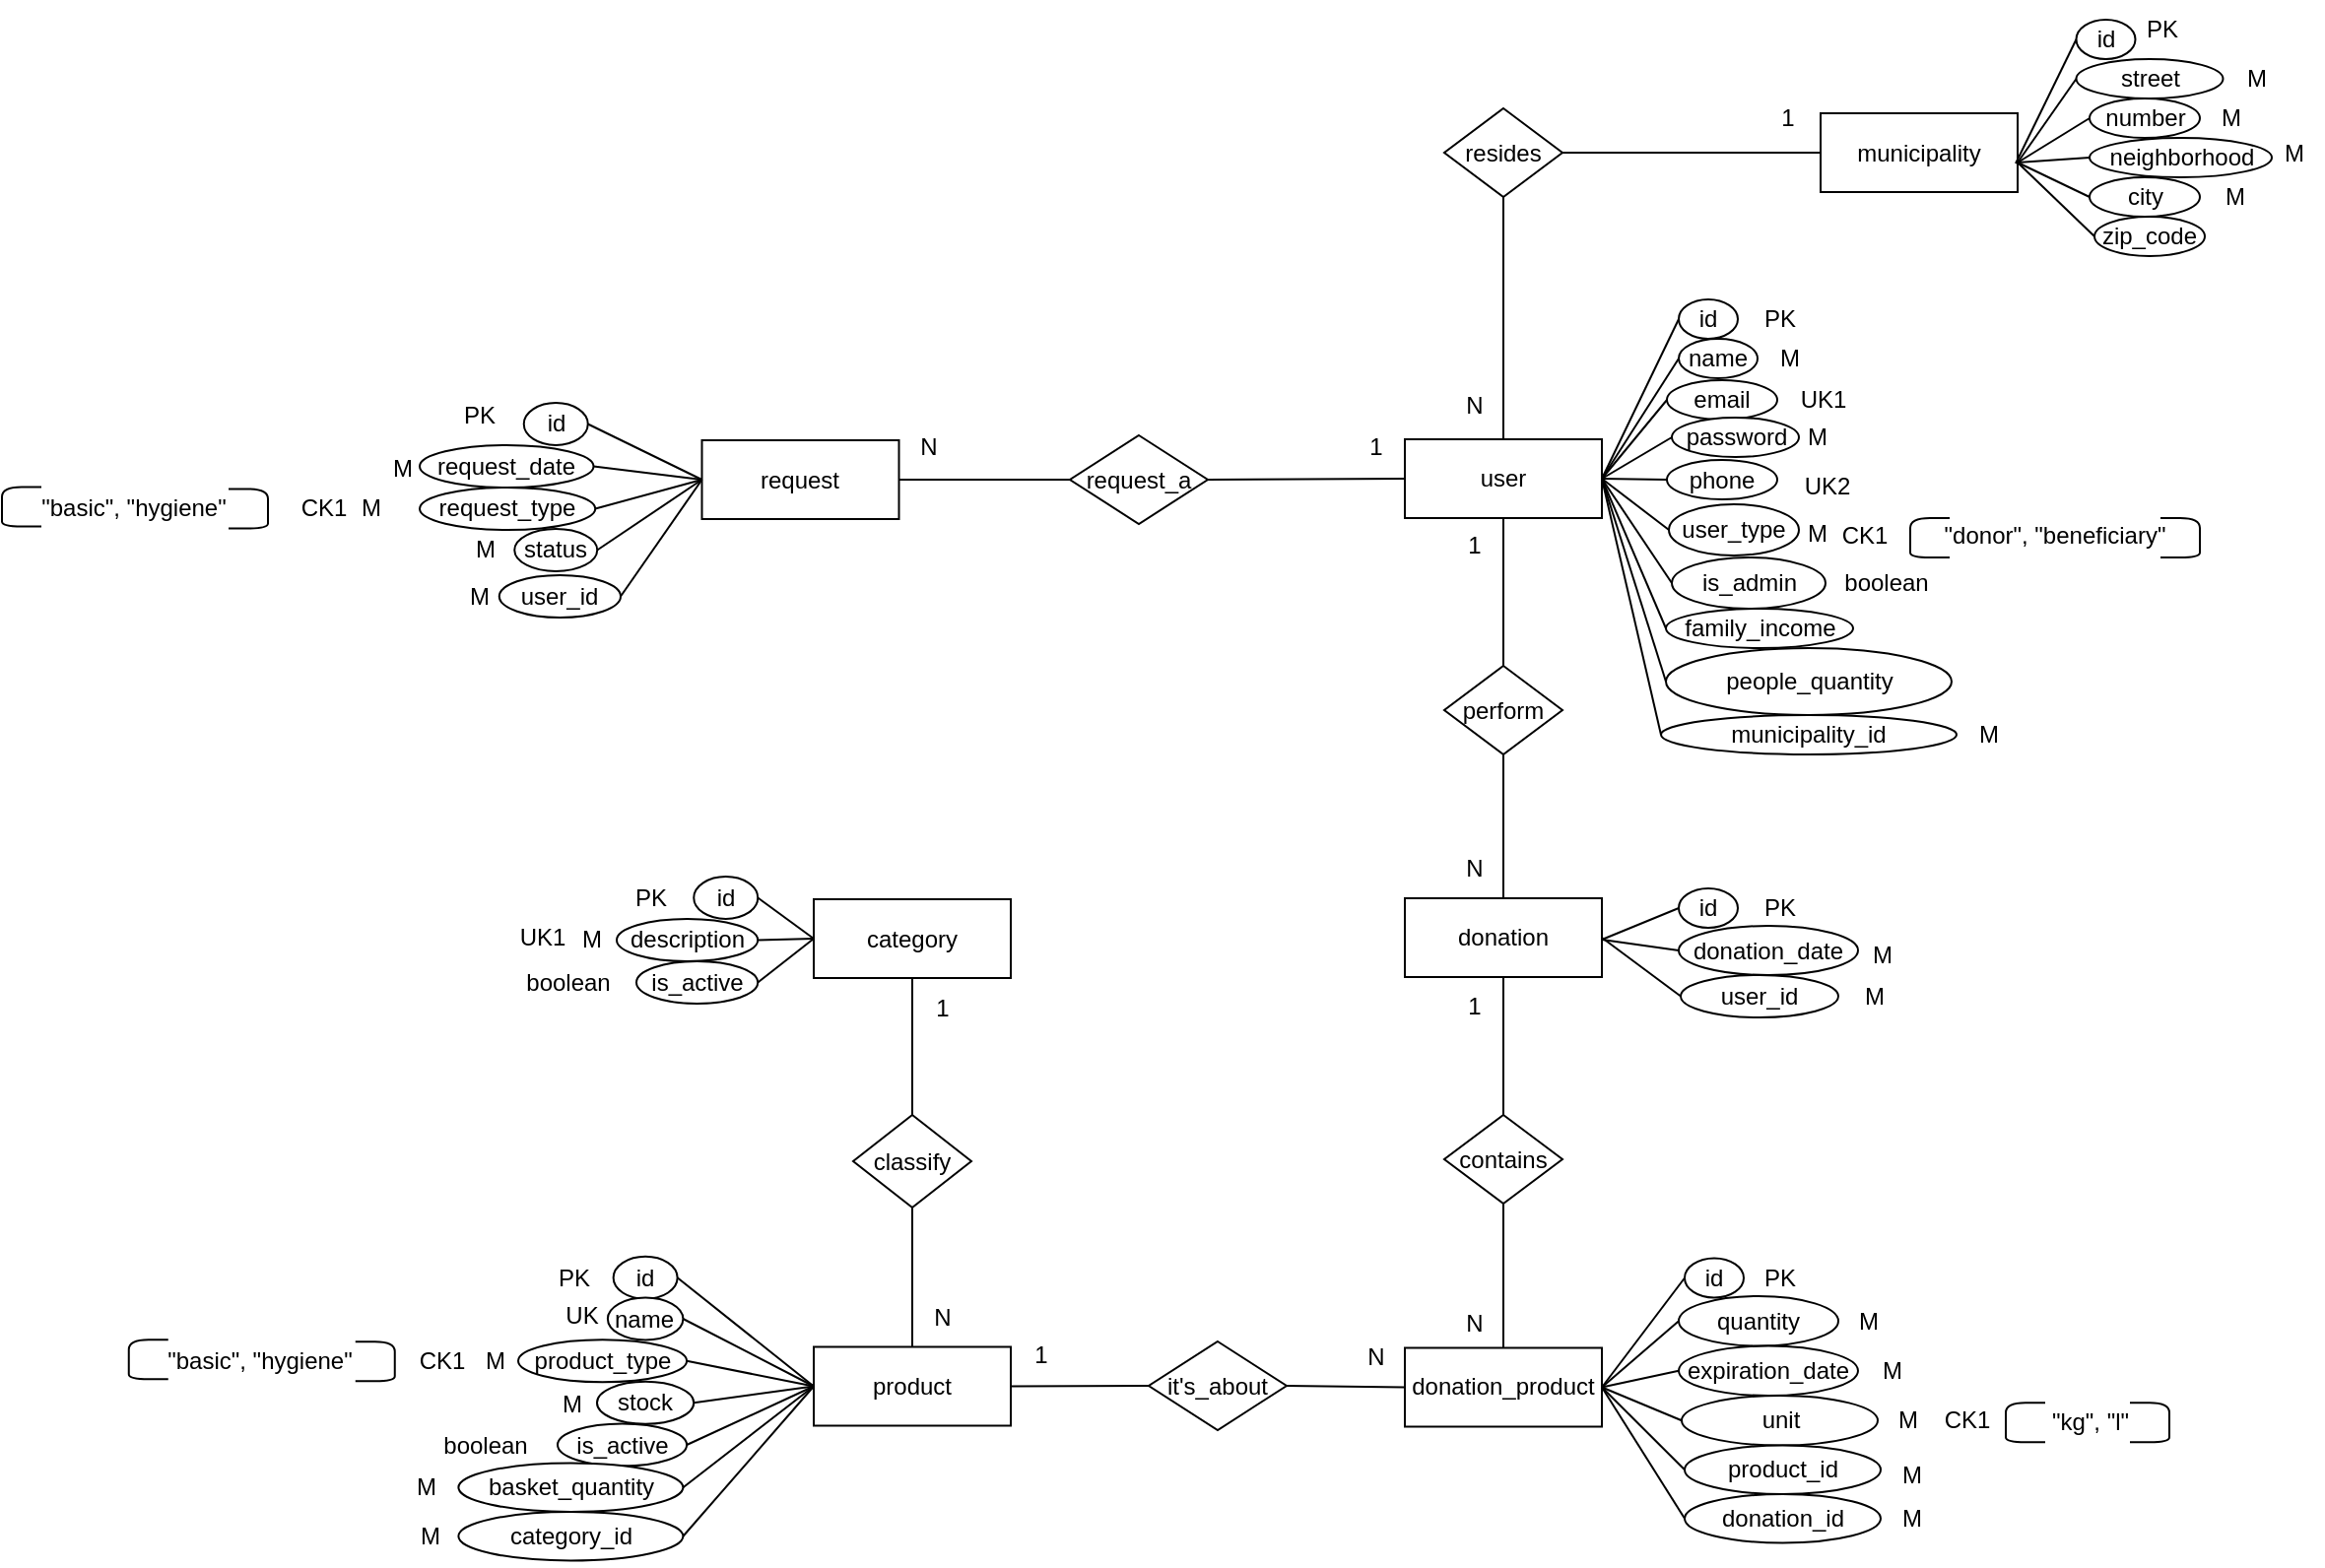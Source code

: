 <mxfile version="27.1.4">
  <diagram name="Página-1" id="-TL1NMIZaSytojk9BVu7">
    <mxGraphModel dx="1370" dy="586" grid="1" gridSize="10" guides="1" tooltips="1" connect="1" arrows="1" fold="1" page="1" pageScale="1" pageWidth="827" pageHeight="1169" math="0" shadow="0">
      <root>
        <mxCell id="0" />
        <mxCell id="1" parent="0" />
        <mxCell id="5oVBf1cUAItIXKi23fXI-2" value="user" style="whiteSpace=wrap;html=1;align=center;" parent="1" vertex="1">
          <mxGeometry x="520" y="410" width="100" height="40" as="geometry" />
        </mxCell>
        <mxCell id="5oVBf1cUAItIXKi23fXI-8" value="id" style="ellipse;whiteSpace=wrap;html=1;" parent="1" vertex="1">
          <mxGeometry x="659" y="339" width="30" height="20" as="geometry" />
        </mxCell>
        <mxCell id="5oVBf1cUAItIXKi23fXI-9" value="name" style="ellipse;whiteSpace=wrap;html=1;" parent="1" vertex="1">
          <mxGeometry x="659" y="359" width="40" height="20" as="geometry" />
        </mxCell>
        <mxCell id="5oVBf1cUAItIXKi23fXI-10" value="" style="endArrow=none;html=1;rounded=0;entryX=0;entryY=0.5;entryDx=0;entryDy=0;exitX=1;exitY=0.5;exitDx=0;exitDy=0;" parent="1" source="5oVBf1cUAItIXKi23fXI-2" target="5oVBf1cUAItIXKi23fXI-8" edge="1">
          <mxGeometry relative="1" as="geometry">
            <mxPoint x="511.5" y="380" as="sourcePoint" />
            <mxPoint x="671.5" y="380" as="targetPoint" />
          </mxGeometry>
        </mxCell>
        <mxCell id="5oVBf1cUAItIXKi23fXI-11" value="" style="endArrow=none;html=1;rounded=0;entryX=0;entryY=0.5;entryDx=0;entryDy=0;exitX=1;exitY=0.5;exitDx=0;exitDy=0;" parent="1" source="5oVBf1cUAItIXKi23fXI-2" target="5oVBf1cUAItIXKi23fXI-9" edge="1">
          <mxGeometry relative="1" as="geometry">
            <mxPoint x="631.5" y="450" as="sourcePoint" />
            <mxPoint x="665.5" y="380" as="targetPoint" />
          </mxGeometry>
        </mxCell>
        <mxCell id="5oVBf1cUAItIXKi23fXI-13" value="" style="endArrow=none;html=1;rounded=0;exitX=1;exitY=0.5;exitDx=0;exitDy=0;entryX=0;entryY=0.5;entryDx=0;entryDy=0;" parent="1" source="5oVBf1cUAItIXKi23fXI-2" target="5oVBf1cUAItIXKi23fXI-23" edge="1">
          <mxGeometry relative="1" as="geometry">
            <mxPoint x="631.5" y="450" as="sourcePoint" />
            <mxPoint x="655" y="430" as="targetPoint" />
          </mxGeometry>
        </mxCell>
        <mxCell id="5oVBf1cUAItIXKi23fXI-14" value="family_income" style="ellipse;whiteSpace=wrap;html=1;" parent="1" vertex="1">
          <mxGeometry x="652.5" y="496" width="95" height="20" as="geometry" />
        </mxCell>
        <mxCell id="5oVBf1cUAItIXKi23fXI-16" value="people_quantity" style="ellipse;whiteSpace=wrap;html=1;" parent="1" vertex="1">
          <mxGeometry x="652.5" y="516" width="145" height="34" as="geometry" />
        </mxCell>
        <mxCell id="5oVBf1cUAItIXKi23fXI-18" value="PK" style="text;html=1;align=center;verticalAlign=middle;resizable=0;points=[];autosize=1;strokeColor=none;fillColor=none;" parent="1" vertex="1">
          <mxGeometry x="690" y="334" width="40" height="30" as="geometry" />
        </mxCell>
        <mxCell id="5oVBf1cUAItIXKi23fXI-19" value="M" style="text;html=1;align=center;verticalAlign=middle;resizable=0;points=[];autosize=1;strokeColor=none;fillColor=none;" parent="1" vertex="1">
          <mxGeometry x="700" y="354" width="30" height="30" as="geometry" />
        </mxCell>
        <mxCell id="5oVBf1cUAItIXKi23fXI-22" value="street" style="ellipse;whiteSpace=wrap;html=1;" parent="1" vertex="1">
          <mxGeometry x="860.75" y="217" width="74.5" height="20" as="geometry" />
        </mxCell>
        <mxCell id="5oVBf1cUAItIXKi23fXI-23" value="phone" style="ellipse;whiteSpace=wrap;html=1;" parent="1" vertex="1">
          <mxGeometry x="653" y="420.5" width="56" height="20" as="geometry" />
        </mxCell>
        <mxCell id="5oVBf1cUAItIXKi23fXI-24" value="email" style="ellipse;whiteSpace=wrap;html=1;" parent="1" vertex="1">
          <mxGeometry x="653" y="380" width="56" height="20" as="geometry" />
        </mxCell>
        <mxCell id="5oVBf1cUAItIXKi23fXI-25" value="" style="endArrow=none;html=1;rounded=0;entryX=0;entryY=0.5;entryDx=0;entryDy=0;exitX=1;exitY=0.5;exitDx=0;exitDy=0;" parent="1" source="5oVBf1cUAItIXKi23fXI-2" target="5oVBf1cUAItIXKi23fXI-24" edge="1">
          <mxGeometry relative="1" as="geometry">
            <mxPoint x="631.5" y="450" as="sourcePoint" />
            <mxPoint x="665.5" y="440" as="targetPoint" />
          </mxGeometry>
        </mxCell>
        <mxCell id="5oVBf1cUAItIXKi23fXI-26" value="M" style="text;html=1;align=center;verticalAlign=middle;resizable=0;points=[];autosize=1;strokeColor=none;fillColor=none;" parent="1" vertex="1">
          <mxGeometry x="937" y="212" width="30" height="30" as="geometry" />
        </mxCell>
        <mxCell id="5oVBf1cUAItIXKi23fXI-27" value="UK1" style="text;html=1;align=center;verticalAlign=middle;resizable=0;points=[];autosize=1;strokeColor=none;fillColor=none;" parent="1" vertex="1">
          <mxGeometry x="707" y="375" width="50" height="30" as="geometry" />
        </mxCell>
        <mxCell id="5oVBf1cUAItIXKi23fXI-28" value="UK2" style="text;html=1;align=center;verticalAlign=middle;resizable=0;points=[];autosize=1;strokeColor=none;fillColor=none;" parent="1" vertex="1">
          <mxGeometry x="708.5" y="419" width="50" height="30" as="geometry" />
        </mxCell>
        <mxCell id="sqWs2d-jU_t0MOG28o7J-1" value="number" style="ellipse;whiteSpace=wrap;html=1;" parent="1" vertex="1">
          <mxGeometry x="867.5" y="237" width="56" height="20" as="geometry" />
        </mxCell>
        <mxCell id="sqWs2d-jU_t0MOG28o7J-2" value="ne&lt;span style=&quot;background-color: transparent; color: light-dark(rgb(0, 0, 0), rgb(255, 255, 255));&quot;&gt;ighborhood&lt;/span&gt;" style="ellipse;whiteSpace=wrap;html=1;" parent="1" vertex="1">
          <mxGeometry x="867.5" y="257" width="92.5" height="20" as="geometry" />
        </mxCell>
        <mxCell id="sqWs2d-jU_t0MOG28o7J-3" value="city" style="ellipse;whiteSpace=wrap;html=1;" parent="1" vertex="1">
          <mxGeometry x="867.5" y="277" width="56" height="20" as="geometry" />
        </mxCell>
        <mxCell id="sqWs2d-jU_t0MOG28o7J-4" value="M" style="text;html=1;align=center;verticalAlign=middle;resizable=0;points=[];autosize=1;strokeColor=none;fillColor=none;" parent="1" vertex="1">
          <mxGeometry x="923.5" y="232" width="30" height="30" as="geometry" />
        </mxCell>
        <mxCell id="sqWs2d-jU_t0MOG28o7J-5" value="M" style="text;html=1;align=center;verticalAlign=middle;resizable=0;points=[];autosize=1;strokeColor=none;fillColor=none;" parent="1" vertex="1">
          <mxGeometry x="956" y="249.5" width="30" height="30" as="geometry" />
        </mxCell>
        <mxCell id="sqWs2d-jU_t0MOG28o7J-7" value="resides" style="shape=rhombus;perimeter=rhombusPerimeter;whiteSpace=wrap;html=1;align=center;" parent="1" vertex="1">
          <mxGeometry x="540" y="242" width="60" height="45" as="geometry" />
        </mxCell>
        <mxCell id="sqWs2d-jU_t0MOG28o7J-8" value="" style="endArrow=none;html=1;rounded=0;exitX=0.5;exitY=0;exitDx=0;exitDy=0;entryX=0.5;entryY=1;entryDx=0;entryDy=0;" parent="1" source="5oVBf1cUAItIXKi23fXI-2" target="sqWs2d-jU_t0MOG28o7J-7" edge="1">
          <mxGeometry relative="1" as="geometry">
            <mxPoint x="565" y="369.75" as="sourcePoint" />
            <mxPoint x="565" y="331.75" as="targetPoint" />
          </mxGeometry>
        </mxCell>
        <mxCell id="sqWs2d-jU_t0MOG28o7J-9" value="N" style="text;html=1;align=center;verticalAlign=middle;resizable=0;points=[];autosize=1;strokeColor=none;fillColor=none;" parent="1" vertex="1">
          <mxGeometry x="540" y="378" width="30" height="30" as="geometry" />
        </mxCell>
        <mxCell id="sqWs2d-jU_t0MOG28o7J-10" value="" style="endArrow=none;html=1;rounded=0;exitX=0;exitY=0.5;exitDx=0;exitDy=0;entryX=1;entryY=0.5;entryDx=0;entryDy=0;" parent="1" source="sqWs2d-jU_t0MOG28o7J-11" target="sqWs2d-jU_t0MOG28o7J-7" edge="1">
          <mxGeometry relative="1" as="geometry">
            <mxPoint x="580" y="382" as="sourcePoint" />
            <mxPoint x="580" y="302" as="targetPoint" />
          </mxGeometry>
        </mxCell>
        <mxCell id="sqWs2d-jU_t0MOG28o7J-11" value="municipality" style="whiteSpace=wrap;html=1;align=center;" parent="1" vertex="1">
          <mxGeometry x="731" y="244.5" width="100" height="40" as="geometry" />
        </mxCell>
        <mxCell id="sqWs2d-jU_t0MOG28o7J-12" value="zip_code" style="ellipse;whiteSpace=wrap;html=1;" parent="1" vertex="1">
          <mxGeometry x="870" y="297" width="56" height="20" as="geometry" />
        </mxCell>
        <mxCell id="sqWs2d-jU_t0MOG28o7J-13" value="" style="endArrow=none;html=1;rounded=0;entryX=1;entryY=0.5;entryDx=0;entryDy=0;exitX=0;exitY=0.5;exitDx=0;exitDy=0;" parent="1" source="sqWs2d-jU_t0MOG28o7J-12" edge="1">
          <mxGeometry relative="1" as="geometry">
            <mxPoint x="800.5" y="397" as="sourcePoint" />
            <mxPoint x="831" y="269.5" as="targetPoint" />
          </mxGeometry>
        </mxCell>
        <mxCell id="sqWs2d-jU_t0MOG28o7J-14" value="" style="endArrow=none;html=1;rounded=0;entryX=0;entryY=0.5;entryDx=0;entryDy=0;exitX=1;exitY=0.5;exitDx=0;exitDy=0;" parent="1" target="sqWs2d-jU_t0MOG28o7J-3" edge="1">
          <mxGeometry relative="1" as="geometry">
            <mxPoint x="831" y="269.5" as="sourcePoint" />
            <mxPoint x="706" y="402" as="targetPoint" />
          </mxGeometry>
        </mxCell>
        <mxCell id="sqWs2d-jU_t0MOG28o7J-15" value="" style="endArrow=none;html=1;rounded=0;entryX=1;entryY=0.5;entryDx=0;entryDy=0;exitX=0;exitY=0.5;exitDx=0;exitDy=0;" parent="1" source="sqWs2d-jU_t0MOG28o7J-2" edge="1">
          <mxGeometry relative="1" as="geometry">
            <mxPoint x="830.5" y="397" as="sourcePoint" />
            <mxPoint x="831" y="269.5" as="targetPoint" />
          </mxGeometry>
        </mxCell>
        <mxCell id="sqWs2d-jU_t0MOG28o7J-16" value="" style="endArrow=none;html=1;rounded=0;entryX=0;entryY=0.5;entryDx=0;entryDy=0;exitX=1;exitY=0.5;exitDx=0;exitDy=0;" parent="1" target="sqWs2d-jU_t0MOG28o7J-1" edge="1">
          <mxGeometry relative="1" as="geometry">
            <mxPoint x="831" y="269.5" as="sourcePoint" />
            <mxPoint x="756" y="402" as="targetPoint" />
          </mxGeometry>
        </mxCell>
        <mxCell id="sqWs2d-jU_t0MOG28o7J-17" value="" style="endArrow=none;html=1;rounded=0;entryX=1;entryY=0.5;entryDx=0;entryDy=0;exitX=0;exitY=0.5;exitDx=0;exitDy=0;" parent="1" source="5oVBf1cUAItIXKi23fXI-22" edge="1">
          <mxGeometry relative="1" as="geometry">
            <mxPoint x="850.5" y="397" as="sourcePoint" />
            <mxPoint x="831" y="269.5" as="targetPoint" />
          </mxGeometry>
        </mxCell>
        <mxCell id="sqWs2d-jU_t0MOG28o7J-18" value="M" style="text;html=1;align=center;verticalAlign=middle;resizable=0;points=[];autosize=1;strokeColor=none;fillColor=none;" parent="1" vertex="1">
          <mxGeometry x="926" y="272" width="30" height="30" as="geometry" />
        </mxCell>
        <mxCell id="sqWs2d-jU_t0MOG28o7J-20" value="" style="endArrow=none;html=1;rounded=0;entryX=1;entryY=0.5;entryDx=0;entryDy=0;exitX=0;exitY=0.5;exitDx=0;exitDy=0;" parent="1" source="5oVBf1cUAItIXKi23fXI-14" target="5oVBf1cUAItIXKi23fXI-2" edge="1">
          <mxGeometry relative="1" as="geometry">
            <mxPoint x="690" y="485" as="sourcePoint" />
            <mxPoint x="729" y="425" as="targetPoint" />
          </mxGeometry>
        </mxCell>
        <mxCell id="sqWs2d-jU_t0MOG28o7J-21" value="" style="endArrow=none;html=1;rounded=0;entryX=1;entryY=0.5;entryDx=0;entryDy=0;exitX=0;exitY=0.5;exitDx=0;exitDy=0;" parent="1" source="5oVBf1cUAItIXKi23fXI-16" target="5oVBf1cUAItIXKi23fXI-2" edge="1">
          <mxGeometry relative="1" as="geometry">
            <mxPoint x="674" y="485" as="sourcePoint" />
            <mxPoint x="640" y="465" as="targetPoint" />
          </mxGeometry>
        </mxCell>
        <mxCell id="sqWs2d-jU_t0MOG28o7J-22" value="1" style="text;html=1;align=center;verticalAlign=middle;resizable=0;points=[];autosize=1;strokeColor=none;fillColor=none;" parent="1" vertex="1">
          <mxGeometry x="699" y="232" width="30" height="30" as="geometry" />
        </mxCell>
        <mxCell id="sqWs2d-jU_t0MOG28o7J-23" value="user_type" style="ellipse;whiteSpace=wrap;html=1;" parent="1" vertex="1">
          <mxGeometry x="654" y="443" width="66" height="26" as="geometry" />
        </mxCell>
        <mxCell id="sqWs2d-jU_t0MOG28o7J-25" value="M" style="text;html=1;align=center;verticalAlign=middle;resizable=0;points=[];autosize=1;strokeColor=none;fillColor=none;" parent="1" vertex="1">
          <mxGeometry x="714" y="443" width="30" height="30" as="geometry" />
        </mxCell>
        <mxCell id="sqWs2d-jU_t0MOG28o7J-26" value="CK1" style="text;html=1;align=center;verticalAlign=middle;resizable=0;points=[];autosize=1;strokeColor=none;fillColor=none;" parent="1" vertex="1">
          <mxGeometry x="727.5" y="444" width="50" height="30" as="geometry" />
        </mxCell>
        <mxCell id="sqWs2d-jU_t0MOG28o7J-27" value="&quot;donor&quot;, &quot;beneficiary&quot;" style="text;html=1;align=center;verticalAlign=middle;whiteSpace=wrap;rounded=0;" parent="1" vertex="1">
          <mxGeometry x="781.5" y="444" width="136" height="30" as="geometry" />
        </mxCell>
        <mxCell id="sqWs2d-jU_t0MOG28o7J-28" value="" style="shape=curlyBracket;whiteSpace=wrap;html=1;rounded=1;labelPosition=left;verticalLabelPosition=middle;align=right;verticalAlign=middle;size=0;" parent="1" vertex="1">
          <mxGeometry x="776.5" y="450" width="20" height="20" as="geometry" />
        </mxCell>
        <mxCell id="sqWs2d-jU_t0MOG28o7J-29" value="" style="shape=curlyBracket;whiteSpace=wrap;html=1;rounded=1;flipH=1;labelPosition=right;verticalLabelPosition=middle;align=left;verticalAlign=middle;size=0;" parent="1" vertex="1">
          <mxGeometry x="903.5" y="450" width="20" height="20" as="geometry" />
        </mxCell>
        <mxCell id="sqWs2d-jU_t0MOG28o7J-31" value="is_admin" style="ellipse;whiteSpace=wrap;html=1;" parent="1" vertex="1">
          <mxGeometry x="655.5" y="470" width="78" height="26" as="geometry" />
        </mxCell>
        <mxCell id="sqWs2d-jU_t0MOG28o7J-32" value="boolean" style="text;html=1;align=center;verticalAlign=middle;resizable=0;points=[];autosize=1;strokeColor=none;fillColor=none;" parent="1" vertex="1">
          <mxGeometry x="728.5" y="468" width="70" height="30" as="geometry" />
        </mxCell>
        <mxCell id="sqWs2d-jU_t0MOG28o7J-33" value="" style="endArrow=none;html=1;rounded=0;exitX=1;exitY=0.5;exitDx=0;exitDy=0;entryX=0;entryY=0.5;entryDx=0;entryDy=0;" parent="1" source="5oVBf1cUAItIXKi23fXI-2" target="sqWs2d-jU_t0MOG28o7J-23" edge="1">
          <mxGeometry relative="1" as="geometry">
            <mxPoint x="640" y="436" as="sourcePoint" />
            <mxPoint x="679" y="415" as="targetPoint" />
          </mxGeometry>
        </mxCell>
        <mxCell id="sqWs2d-jU_t0MOG28o7J-34" value="" style="endArrow=none;html=1;rounded=0;exitX=1;exitY=0.5;exitDx=0;exitDy=0;entryX=0;entryY=0.5;entryDx=0;entryDy=0;" parent="1" source="5oVBf1cUAItIXKi23fXI-2" target="sqWs2d-jU_t0MOG28o7J-31" edge="1">
          <mxGeometry relative="1" as="geometry">
            <mxPoint x="620" y="466" as="sourcePoint" />
            <mxPoint x="659" y="445" as="targetPoint" />
          </mxGeometry>
        </mxCell>
        <mxCell id="sqWs2d-jU_t0MOG28o7J-36" value="donation" style="whiteSpace=wrap;html=1;align=center;" parent="1" vertex="1">
          <mxGeometry x="520" y="643" width="100" height="40" as="geometry" />
        </mxCell>
        <mxCell id="sqWs2d-jU_t0MOG28o7J-37" value="PK" style="text;html=1;align=center;verticalAlign=middle;resizable=0;points=[];autosize=1;strokeColor=none;fillColor=none;" parent="1" vertex="1">
          <mxGeometry x="30" y="383" width="40" height="30" as="geometry" />
        </mxCell>
        <mxCell id="sqWs2d-jU_t0MOG28o7J-38" value="id" style="ellipse;whiteSpace=wrap;html=1;" parent="1" vertex="1">
          <mxGeometry x="72.87" y="391.5" width="32.5" height="21.5" as="geometry" />
        </mxCell>
        <mxCell id="sqWs2d-jU_t0MOG28o7J-39" value="" style="endArrow=none;html=1;rounded=0;exitX=0;exitY=0.5;exitDx=0;exitDy=0;entryX=1;entryY=0.5;entryDx=0;entryDy=0;" parent="1" source="sqWs2d-jU_t0MOG28o7J-41" target="sqWs2d-jU_t0MOG28o7J-40" edge="1">
          <mxGeometry relative="1" as="geometry">
            <mxPoint x="422" y="642" as="sourcePoint" />
            <mxPoint x="347" y="430" as="targetPoint" />
          </mxGeometry>
        </mxCell>
        <mxCell id="sqWs2d-jU_t0MOG28o7J-40" value="request" style="whiteSpace=wrap;html=1;align=center;" parent="1" vertex="1">
          <mxGeometry x="163.25" y="410.5" width="100" height="40" as="geometry" />
        </mxCell>
        <mxCell id="sqWs2d-jU_t0MOG28o7J-42" value="" style="endArrow=none;html=1;rounded=0;exitX=0;exitY=0.5;exitDx=0;exitDy=0;entryX=1;entryY=0.5;entryDx=0;entryDy=0;" parent="1" source="5oVBf1cUAItIXKi23fXI-2" target="sqWs2d-jU_t0MOG28o7J-41" edge="1">
          <mxGeometry relative="1" as="geometry">
            <mxPoint x="520" y="430" as="sourcePoint" />
            <mxPoint x="420" y="430" as="targetPoint" />
          </mxGeometry>
        </mxCell>
        <mxCell id="sqWs2d-jU_t0MOG28o7J-41" value="request_a" style="shape=rhombus;perimeter=rhombusPerimeter;whiteSpace=wrap;html=1;align=center;" parent="1" vertex="1">
          <mxGeometry x="350" y="408" width="70" height="45" as="geometry" />
        </mxCell>
        <mxCell id="sqWs2d-jU_t0MOG28o7J-43" value="N" style="text;html=1;align=center;verticalAlign=middle;resizable=0;points=[];autosize=1;strokeColor=none;fillColor=none;" parent="1" vertex="1">
          <mxGeometry x="263.25" y="399" width="30" height="30" as="geometry" />
        </mxCell>
        <mxCell id="sqWs2d-jU_t0MOG28o7J-44" value="1" style="text;html=1;align=center;verticalAlign=middle;resizable=0;points=[];autosize=1;strokeColor=none;fillColor=none;" parent="1" vertex="1">
          <mxGeometry x="490" y="399" width="30" height="30" as="geometry" />
        </mxCell>
        <mxCell id="sqWs2d-jU_t0MOG28o7J-45" value="request_date" style="ellipse;whiteSpace=wrap;html=1;" parent="1" vertex="1">
          <mxGeometry x="20" y="413" width="88.25" height="21.5" as="geometry" />
        </mxCell>
        <mxCell id="sqWs2d-jU_t0MOG28o7J-46" value="request_type" style="ellipse;whiteSpace=wrap;html=1;" parent="1" vertex="1">
          <mxGeometry x="20" y="434.5" width="89.12" height="21.5" as="geometry" />
        </mxCell>
        <mxCell id="sqWs2d-jU_t0MOG28o7J-47" value="status" style="ellipse;whiteSpace=wrap;html=1;" parent="1" vertex="1">
          <mxGeometry x="68.12" y="455.5" width="42" height="21.5" as="geometry" />
        </mxCell>
        <mxCell id="sqWs2d-jU_t0MOG28o7J-48" value="M" style="text;html=1;align=center;verticalAlign=middle;resizable=0;points=[];autosize=1;strokeColor=none;fillColor=none;" parent="1" vertex="1">
          <mxGeometry x="-4" y="410" width="30" height="30" as="geometry" />
        </mxCell>
        <mxCell id="sqWs2d-jU_t0MOG28o7J-49" value="M" style="text;html=1;align=center;verticalAlign=middle;resizable=0;points=[];autosize=1;strokeColor=none;fillColor=none;" parent="1" vertex="1">
          <mxGeometry x="-20" y="430.25" width="30" height="30" as="geometry" />
        </mxCell>
        <mxCell id="sqWs2d-jU_t0MOG28o7J-50" value="CK1" style="text;html=1;align=center;verticalAlign=middle;resizable=0;points=[];autosize=1;strokeColor=none;fillColor=none;" parent="1" vertex="1">
          <mxGeometry x="-54" y="430.25" width="50" height="30" as="geometry" />
        </mxCell>
        <mxCell id="sqWs2d-jU_t0MOG28o7J-51" value="&quot;basic&quot;, &quot;hygiene&quot;" style="text;html=1;align=center;verticalAlign=middle;whiteSpace=wrap;rounded=0;" parent="1" vertex="1">
          <mxGeometry x="-193" y="430.25" width="136" height="30" as="geometry" />
        </mxCell>
        <mxCell id="sqWs2d-jU_t0MOG28o7J-52" value="" style="shape=curlyBracket;whiteSpace=wrap;html=1;rounded=1;labelPosition=left;verticalLabelPosition=middle;align=right;verticalAlign=middle;size=0;" parent="1" vertex="1">
          <mxGeometry x="-192" y="434.25" width="20" height="20" as="geometry" />
        </mxCell>
        <mxCell id="sqWs2d-jU_t0MOG28o7J-53" value="" style="shape=curlyBracket;whiteSpace=wrap;html=1;rounded=1;flipH=1;labelPosition=right;verticalLabelPosition=middle;align=left;verticalAlign=middle;size=0;" parent="1" vertex="1">
          <mxGeometry x="-77" y="435.25" width="20" height="20" as="geometry" />
        </mxCell>
        <mxCell id="sqWs2d-jU_t0MOG28o7J-54" value="" style="endArrow=none;html=1;rounded=0;exitX=0;exitY=0.5;exitDx=0;exitDy=0;entryX=1;entryY=0.5;entryDx=0;entryDy=0;" parent="1" source="sqWs2d-jU_t0MOG28o7J-40" target="sqWs2d-jU_t0MOG28o7J-38" edge="1">
          <mxGeometry relative="1" as="geometry">
            <mxPoint x="414" y="435" as="sourcePoint" />
            <mxPoint x="320" y="435" as="targetPoint" />
          </mxGeometry>
        </mxCell>
        <mxCell id="sqWs2d-jU_t0MOG28o7J-55" value="" style="endArrow=none;html=1;rounded=0;exitX=1;exitY=0.5;exitDx=0;exitDy=0;entryX=0;entryY=0.5;entryDx=0;entryDy=0;" parent="1" source="sqWs2d-jU_t0MOG28o7J-47" target="sqWs2d-jU_t0MOG28o7J-40" edge="1">
          <mxGeometry relative="1" as="geometry">
            <mxPoint x="198" y="454" as="sourcePoint" />
            <mxPoint x="140" y="425" as="targetPoint" />
          </mxGeometry>
        </mxCell>
        <mxCell id="sqWs2d-jU_t0MOG28o7J-56" value="" style="endArrow=none;html=1;rounded=0;exitX=0;exitY=0.5;exitDx=0;exitDy=0;entryX=1;entryY=0.5;entryDx=0;entryDy=0;" parent="1" source="sqWs2d-jU_t0MOG28o7J-40" target="sqWs2d-jU_t0MOG28o7J-46" edge="1">
          <mxGeometry relative="1" as="geometry">
            <mxPoint x="208" y="474" as="sourcePoint" />
            <mxPoint x="150" y="445" as="targetPoint" />
          </mxGeometry>
        </mxCell>
        <mxCell id="sqWs2d-jU_t0MOG28o7J-57" value="" style="endArrow=none;html=1;rounded=0;exitX=0;exitY=0.5;exitDx=0;exitDy=0;entryX=1;entryY=0.5;entryDx=0;entryDy=0;" parent="1" source="sqWs2d-jU_t0MOG28o7J-40" target="sqWs2d-jU_t0MOG28o7J-45" edge="1">
          <mxGeometry relative="1" as="geometry">
            <mxPoint x="208" y="474" as="sourcePoint" />
            <mxPoint x="150" y="445" as="targetPoint" />
          </mxGeometry>
        </mxCell>
        <mxCell id="sqWs2d-jU_t0MOG28o7J-60" value="M" style="text;html=1;align=center;verticalAlign=middle;resizable=0;points=[];autosize=1;strokeColor=none;fillColor=none;" parent="1" vertex="1">
          <mxGeometry x="38" y="451.25" width="30" height="30" as="geometry" />
        </mxCell>
        <mxCell id="sqWs2d-jU_t0MOG28o7J-61" value="perform" style="shape=rhombus;perimeter=rhombusPerimeter;whiteSpace=wrap;html=1;align=center;" parent="1" vertex="1">
          <mxGeometry x="540" y="525" width="60" height="45" as="geometry" />
        </mxCell>
        <mxCell id="sqWs2d-jU_t0MOG28o7J-62" value="" style="endArrow=none;html=1;rounded=0;exitX=0.5;exitY=0;exitDx=0;exitDy=0;entryX=0.5;entryY=1;entryDx=0;entryDy=0;" parent="1" source="sqWs2d-jU_t0MOG28o7J-61" target="5oVBf1cUAItIXKi23fXI-2" edge="1">
          <mxGeometry relative="1" as="geometry">
            <mxPoint x="593" y="445" as="sourcePoint" />
            <mxPoint x="490" y="446" as="targetPoint" />
          </mxGeometry>
        </mxCell>
        <mxCell id="sqWs2d-jU_t0MOG28o7J-63" value="" style="endArrow=none;html=1;rounded=0;exitX=0.5;exitY=0;exitDx=0;exitDy=0;entryX=0.5;entryY=1;entryDx=0;entryDy=0;" parent="1" source="sqWs2d-jU_t0MOG28o7J-36" target="sqWs2d-jU_t0MOG28o7J-61" edge="1">
          <mxGeometry relative="1" as="geometry">
            <mxPoint x="580" y="568" as="sourcePoint" />
            <mxPoint x="580" y="493" as="targetPoint" />
          </mxGeometry>
        </mxCell>
        <mxCell id="sqWs2d-jU_t0MOG28o7J-64" value="1" style="text;html=1;align=center;verticalAlign=middle;resizable=0;points=[];autosize=1;strokeColor=none;fillColor=none;" parent="1" vertex="1">
          <mxGeometry x="540" y="449" width="30" height="30" as="geometry" />
        </mxCell>
        <mxCell id="sqWs2d-jU_t0MOG28o7J-65" value="N" style="text;html=1;align=center;verticalAlign=middle;resizable=0;points=[];autosize=1;strokeColor=none;fillColor=none;" parent="1" vertex="1">
          <mxGeometry x="540" y="613" width="30" height="30" as="geometry" />
        </mxCell>
        <mxCell id="sqWs2d-jU_t0MOG28o7J-66" value="id" style="ellipse;whiteSpace=wrap;html=1;" parent="1" vertex="1">
          <mxGeometry x="659" y="638" width="30" height="20" as="geometry" />
        </mxCell>
        <mxCell id="sqWs2d-jU_t0MOG28o7J-67" value="PK" style="text;html=1;align=center;verticalAlign=middle;resizable=0;points=[];autosize=1;strokeColor=none;fillColor=none;" parent="1" vertex="1">
          <mxGeometry x="690" y="633" width="40" height="30" as="geometry" />
        </mxCell>
        <mxCell id="sqWs2d-jU_t0MOG28o7J-68" value="" style="endArrow=none;html=1;rounded=0;exitX=0;exitY=0.5;exitDx=0;exitDy=0;entryX=1;entryY=0.5;entryDx=0;entryDy=0;" parent="1" source="sqWs2d-jU_t0MOG28o7J-66" edge="1">
          <mxGeometry relative="1" as="geometry">
            <mxPoint x="570" y="689" as="sourcePoint" />
            <mxPoint x="620" y="664" as="targetPoint" />
          </mxGeometry>
        </mxCell>
        <mxCell id="sqWs2d-jU_t0MOG28o7J-69" value="donation_date" style="ellipse;whiteSpace=wrap;html=1;" parent="1" vertex="1">
          <mxGeometry x="659" y="657" width="91" height="25" as="geometry" />
        </mxCell>
        <mxCell id="sqWs2d-jU_t0MOG28o7J-70" value="M" style="text;html=1;align=center;verticalAlign=middle;resizable=0;points=[];autosize=1;strokeColor=none;fillColor=none;" parent="1" vertex="1">
          <mxGeometry x="746.5" y="657" width="30" height="30" as="geometry" />
        </mxCell>
        <mxCell id="sqWs2d-jU_t0MOG28o7J-71" value="" style="endArrow=none;html=1;rounded=0;exitX=0;exitY=0.5;exitDx=0;exitDy=0;entryX=1;entryY=0.5;entryDx=0;entryDy=0;" parent="1" source="sqWs2d-jU_t0MOG28o7J-69" edge="1">
          <mxGeometry relative="1" as="geometry">
            <mxPoint x="699" y="654" as="sourcePoint" />
            <mxPoint x="620" y="664" as="targetPoint" />
          </mxGeometry>
        </mxCell>
        <mxCell id="sqWs2d-jU_t0MOG28o7J-72" value="contains" style="shape=rhombus;perimeter=rhombusPerimeter;whiteSpace=wrap;html=1;align=center;" parent="1" vertex="1">
          <mxGeometry x="540" y="753" width="60" height="45" as="geometry" />
        </mxCell>
        <mxCell id="sqWs2d-jU_t0MOG28o7J-73" value="" style="endArrow=none;html=1;rounded=0;exitX=0.5;exitY=0;exitDx=0;exitDy=0;entryX=0.5;entryY=1;entryDx=0;entryDy=0;" parent="1" source="sqWs2d-jU_t0MOG28o7J-72" target="sqWs2d-jU_t0MOG28o7J-36" edge="1">
          <mxGeometry relative="1" as="geometry">
            <mxPoint x="580" y="708" as="sourcePoint" />
            <mxPoint x="580" y="623" as="targetPoint" />
          </mxGeometry>
        </mxCell>
        <mxCell id="sqWs2d-jU_t0MOG28o7J-74" value="1" style="text;html=1;align=center;verticalAlign=middle;resizable=0;points=[];autosize=1;strokeColor=none;fillColor=none;" parent="1" vertex="1">
          <mxGeometry x="540" y="683" width="30" height="30" as="geometry" />
        </mxCell>
        <mxCell id="sqWs2d-jU_t0MOG28o7J-75" value="N" style="text;html=1;align=center;verticalAlign=middle;resizable=0;points=[];autosize=1;strokeColor=none;fillColor=none;" parent="1" vertex="1">
          <mxGeometry x="540" y="843.75" width="30" height="30" as="geometry" />
        </mxCell>
        <mxCell id="sqWs2d-jU_t0MOG28o7J-76" value="" style="endArrow=none;html=1;rounded=0;exitX=0.5;exitY=0;exitDx=0;exitDy=0;entryX=0.5;entryY=1;entryDx=0;entryDy=0;" parent="1" source="sqWs2d-jU_t0MOG28o7J-77" target="sqWs2d-jU_t0MOG28o7J-72" edge="1">
          <mxGeometry relative="1" as="geometry">
            <mxPoint x="570" y="870" as="sourcePoint" />
            <mxPoint x="570" y="800" as="targetPoint" />
          </mxGeometry>
        </mxCell>
        <mxCell id="sqWs2d-jU_t0MOG28o7J-77" value="donation_product" style="whiteSpace=wrap;html=1;align=center;" parent="1" vertex="1">
          <mxGeometry x="520" y="871.25" width="100" height="40" as="geometry" />
        </mxCell>
        <mxCell id="sqWs2d-jU_t0MOG28o7J-78" value="id" style="ellipse;whiteSpace=wrap;html=1;" parent="1" vertex="1">
          <mxGeometry x="662" y="825.75" width="30" height="20" as="geometry" />
        </mxCell>
        <mxCell id="sqWs2d-jU_t0MOG28o7J-79" value="PK" style="text;html=1;align=center;verticalAlign=middle;resizable=0;points=[];autosize=1;strokeColor=none;fillColor=none;" parent="1" vertex="1">
          <mxGeometry x="690" y="820.75" width="40" height="30" as="geometry" />
        </mxCell>
        <mxCell id="sqWs2d-jU_t0MOG28o7J-80" value="" style="endArrow=none;html=1;rounded=0;exitX=0;exitY=0.5;exitDx=0;exitDy=0;entryX=1;entryY=0.5;entryDx=0;entryDy=0;" parent="1" source="sqWs2d-jU_t0MOG28o7J-78" target="sqWs2d-jU_t0MOG28o7J-77" edge="1">
          <mxGeometry relative="1" as="geometry">
            <mxPoint x="570" y="907.75" as="sourcePoint" />
            <mxPoint x="620" y="882.75" as="targetPoint" />
          </mxGeometry>
        </mxCell>
        <mxCell id="sqWs2d-jU_t0MOG28o7J-81" value="quantity" style="ellipse;whiteSpace=wrap;html=1;" parent="1" vertex="1">
          <mxGeometry x="659" y="845" width="81" height="25.25" as="geometry" />
        </mxCell>
        <mxCell id="sqWs2d-jU_t0MOG28o7J-82" value="expiration_date" style="ellipse;whiteSpace=wrap;html=1;" parent="1" vertex="1">
          <mxGeometry x="659" y="870.25" width="91" height="25.25" as="geometry" />
        </mxCell>
        <mxCell id="sqWs2d-jU_t0MOG28o7J-83" value="unit" style="ellipse;whiteSpace=wrap;html=1;" parent="1" vertex="1">
          <mxGeometry x="660.5" y="895.5" width="99.5" height="25.25" as="geometry" />
        </mxCell>
        <mxCell id="sqWs2d-jU_t0MOG28o7J-84" value="M" style="text;html=1;align=center;verticalAlign=middle;resizable=0;points=[];autosize=1;strokeColor=none;fillColor=none;" parent="1" vertex="1">
          <mxGeometry x="740" y="843.38" width="30" height="30" as="geometry" />
        </mxCell>
        <mxCell id="sqWs2d-jU_t0MOG28o7J-85" value="M" style="text;html=1;align=center;verticalAlign=middle;resizable=0;points=[];autosize=1;strokeColor=none;fillColor=none;" parent="1" vertex="1">
          <mxGeometry x="751.5" y="867.87" width="30" height="30" as="geometry" />
        </mxCell>
        <mxCell id="sqWs2d-jU_t0MOG28o7J-86" value="M" style="text;html=1;align=center;verticalAlign=middle;resizable=0;points=[];autosize=1;strokeColor=none;fillColor=none;" parent="1" vertex="1">
          <mxGeometry x="760" y="893.13" width="30" height="30" as="geometry" />
        </mxCell>
        <mxCell id="sqWs2d-jU_t0MOG28o7J-87" value="CK1" style="text;html=1;align=center;verticalAlign=middle;resizable=0;points=[];autosize=1;strokeColor=none;fillColor=none;" parent="1" vertex="1">
          <mxGeometry x="780" y="893.13" width="50" height="30" as="geometry" />
        </mxCell>
        <mxCell id="sqWs2d-jU_t0MOG28o7J-88" value="&quot;kg&quot;, &quot;l&quot;" style="text;html=1;align=center;verticalAlign=middle;whiteSpace=wrap;rounded=0;" parent="1" vertex="1">
          <mxGeometry x="840" y="894.13" width="56" height="30" as="geometry" />
        </mxCell>
        <mxCell id="sqWs2d-jU_t0MOG28o7J-89" value="" style="shape=curlyBracket;whiteSpace=wrap;html=1;rounded=1;labelPosition=left;verticalLabelPosition=middle;align=right;verticalAlign=middle;size=0;" parent="1" vertex="1">
          <mxGeometry x="825" y="899.13" width="20" height="20" as="geometry" />
        </mxCell>
        <mxCell id="sqWs2d-jU_t0MOG28o7J-90" value="" style="shape=curlyBracket;whiteSpace=wrap;html=1;rounded=1;flipH=1;labelPosition=right;verticalLabelPosition=middle;align=left;verticalAlign=middle;size=0;" parent="1" vertex="1">
          <mxGeometry x="888" y="899.13" width="20" height="20" as="geometry" />
        </mxCell>
        <mxCell id="sqWs2d-jU_t0MOG28o7J-91" value="" style="endArrow=none;html=1;rounded=0;exitX=1;exitY=0.5;exitDx=0;exitDy=0;entryX=0;entryY=0.5;entryDx=0;entryDy=0;" parent="1" source="sqWs2d-jU_t0MOG28o7J-92" target="sqWs2d-jU_t0MOG28o7J-77" edge="1">
          <mxGeometry relative="1" as="geometry">
            <mxPoint x="570" y="973" as="sourcePoint" />
            <mxPoint x="510" y="903" as="targetPoint" />
          </mxGeometry>
        </mxCell>
        <mxCell id="sqWs2d-jU_t0MOG28o7J-92" value="it&#39;s_about" style="shape=rhombus;perimeter=rhombusPerimeter;whiteSpace=wrap;html=1;align=center;" parent="1" vertex="1">
          <mxGeometry x="390" y="868" width="70" height="45" as="geometry" />
        </mxCell>
        <mxCell id="sqWs2d-jU_t0MOG28o7J-94" value="N" style="text;html=1;align=center;verticalAlign=middle;resizable=0;points=[];autosize=1;strokeColor=none;fillColor=none;" parent="1" vertex="1">
          <mxGeometry x="490" y="861" width="30" height="30" as="geometry" />
        </mxCell>
        <mxCell id="sqWs2d-jU_t0MOG28o7J-95" value="" style="endArrow=none;html=1;rounded=0;exitX=0;exitY=0.5;exitDx=0;exitDy=0;entryX=1;entryY=0.5;entryDx=0;entryDy=0;" parent="1" source="sqWs2d-jU_t0MOG28o7J-81" target="sqWs2d-jU_t0MOG28o7J-77" edge="1">
          <mxGeometry relative="1" as="geometry">
            <mxPoint x="669" y="883" as="sourcePoint" />
            <mxPoint x="630" y="916" as="targetPoint" />
          </mxGeometry>
        </mxCell>
        <mxCell id="sqWs2d-jU_t0MOG28o7J-96" value="" style="endArrow=none;html=1;rounded=0;exitX=0;exitY=0.5;exitDx=0;exitDy=0;entryX=1;entryY=0.5;entryDx=0;entryDy=0;" parent="1" source="sqWs2d-jU_t0MOG28o7J-82" target="sqWs2d-jU_t0MOG28o7J-77" edge="1">
          <mxGeometry relative="1" as="geometry">
            <mxPoint x="679" y="913" as="sourcePoint" />
            <mxPoint x="640" y="946" as="targetPoint" />
          </mxGeometry>
        </mxCell>
        <mxCell id="sqWs2d-jU_t0MOG28o7J-97" value="" style="endArrow=none;html=1;rounded=0;exitX=0;exitY=0.5;exitDx=0;exitDy=0;entryX=1;entryY=0.5;entryDx=0;entryDy=0;" parent="1" source="sqWs2d-jU_t0MOG28o7J-83" target="sqWs2d-jU_t0MOG28o7J-77" edge="1">
          <mxGeometry relative="1" as="geometry">
            <mxPoint x="679" y="923" as="sourcePoint" />
            <mxPoint x="640" y="956" as="targetPoint" />
          </mxGeometry>
        </mxCell>
        <mxCell id="sqWs2d-jU_t0MOG28o7J-98" value="product" style="whiteSpace=wrap;html=1;align=center;" parent="1" vertex="1">
          <mxGeometry x="220" y="870.75" width="100" height="40" as="geometry" />
        </mxCell>
        <mxCell id="sqWs2d-jU_t0MOG28o7J-99" value="1" style="text;html=1;align=center;verticalAlign=middle;resizable=0;points=[];autosize=1;strokeColor=none;fillColor=none;" parent="1" vertex="1">
          <mxGeometry x="320" y="860" width="30" height="30" as="geometry" />
        </mxCell>
        <mxCell id="sqWs2d-jU_t0MOG28o7J-100" value="" style="endArrow=none;html=1;rounded=0;entryX=0;entryY=0.5;entryDx=0;entryDy=0;exitX=1;exitY=0.5;exitDx=0;exitDy=0;" parent="1" source="sqWs2d-jU_t0MOG28o7J-98" target="sqWs2d-jU_t0MOG28o7J-92" edge="1">
          <mxGeometry relative="1" as="geometry">
            <mxPoint x="580" y="1062" as="sourcePoint" />
            <mxPoint x="580" y="993" as="targetPoint" />
          </mxGeometry>
        </mxCell>
        <mxCell id="sqWs2d-jU_t0MOG28o7J-129" value="PK" style="text;html=1;align=center;verticalAlign=middle;resizable=0;points=[];autosize=1;strokeColor=none;fillColor=none;" parent="1" vertex="1">
          <mxGeometry x="78.31" y="820.75" width="40" height="30" as="geometry" />
        </mxCell>
        <mxCell id="sqWs2d-jU_t0MOG28o7J-130" value="id" style="ellipse;whiteSpace=wrap;html=1;" parent="1" vertex="1">
          <mxGeometry x="118.31" y="824.88" width="32.5" height="21.5" as="geometry" />
        </mxCell>
        <mxCell id="sqWs2d-jU_t0MOG28o7J-131" value="name" style="ellipse;whiteSpace=wrap;html=1;" parent="1" vertex="1">
          <mxGeometry x="115.44" y="845.75" width="38.25" height="21.5" as="geometry" />
        </mxCell>
        <mxCell id="sqWs2d-jU_t0MOG28o7J-132" value="product_type" style="ellipse;whiteSpace=wrap;html=1;" parent="1" vertex="1">
          <mxGeometry x="70" y="867.13" width="85.56" height="21.5" as="geometry" />
        </mxCell>
        <mxCell id="sqWs2d-jU_t0MOG28o7J-133" value="is_active" style="ellipse;whiteSpace=wrap;html=1;" parent="1" vertex="1">
          <mxGeometry x="90" y="909.75" width="65.56" height="21.5" as="geometry" />
        </mxCell>
        <mxCell id="sqWs2d-jU_t0MOG28o7J-134" value="UK" style="text;html=1;align=center;verticalAlign=middle;resizable=0;points=[];autosize=1;strokeColor=none;fillColor=none;" parent="1" vertex="1">
          <mxGeometry x="82" y="840.13" width="40" height="30" as="geometry" />
        </mxCell>
        <mxCell id="sqWs2d-jU_t0MOG28o7J-135" value="M" style="text;html=1;align=center;verticalAlign=middle;resizable=0;points=[];autosize=1;strokeColor=none;fillColor=none;" parent="1" vertex="1">
          <mxGeometry x="42.87" y="863.13" width="30" height="30" as="geometry" />
        </mxCell>
        <mxCell id="sqWs2d-jU_t0MOG28o7J-136" value="CK1" style="text;html=1;align=center;verticalAlign=middle;resizable=0;points=[];autosize=1;strokeColor=none;fillColor=none;" parent="1" vertex="1">
          <mxGeometry x="6.38" y="863.13" width="50" height="30" as="geometry" />
        </mxCell>
        <mxCell id="sqWs2d-jU_t0MOG28o7J-137" value="&quot;basic&quot;, &quot;hygiene&quot;" style="text;html=1;align=center;verticalAlign=middle;whiteSpace=wrap;rounded=0;" parent="1" vertex="1">
          <mxGeometry x="-128.62" y="863.13" width="136" height="30" as="geometry" />
        </mxCell>
        <mxCell id="sqWs2d-jU_t0MOG28o7J-138" value="" style="shape=curlyBracket;whiteSpace=wrap;html=1;rounded=1;labelPosition=left;verticalLabelPosition=middle;align=right;verticalAlign=middle;size=0;" parent="1" vertex="1">
          <mxGeometry x="-127.62" y="867.13" width="20" height="20" as="geometry" />
        </mxCell>
        <mxCell id="sqWs2d-jU_t0MOG28o7J-139" value="" style="shape=curlyBracket;whiteSpace=wrap;html=1;rounded=1;flipH=1;labelPosition=right;verticalLabelPosition=middle;align=left;verticalAlign=middle;size=0;" parent="1" vertex="1">
          <mxGeometry x="-12.62" y="868.13" width="20" height="20" as="geometry" />
        </mxCell>
        <mxCell id="sqWs2d-jU_t0MOG28o7J-140" value="" style="endArrow=none;html=1;rounded=0;exitX=0;exitY=0.5;exitDx=0;exitDy=0;entryX=1;entryY=0.5;entryDx=0;entryDy=0;" parent="1" source="sqWs2d-jU_t0MOG28o7J-98" target="sqWs2d-jU_t0MOG28o7J-130" edge="1">
          <mxGeometry relative="1" as="geometry">
            <mxPoint x="212" y="890.13" as="sourcePoint" />
            <mxPoint x="369" y="894.13" as="targetPoint" />
          </mxGeometry>
        </mxCell>
        <mxCell id="sqWs2d-jU_t0MOG28o7J-141" value="" style="endArrow=none;html=1;rounded=0;exitX=1;exitY=0.5;exitDx=0;exitDy=0;entryX=0;entryY=0.5;entryDx=0;entryDy=0;" parent="1" source="sqWs2d-jU_t0MOG28o7J-133" target="sqWs2d-jU_t0MOG28o7J-98" edge="1">
          <mxGeometry relative="1" as="geometry">
            <mxPoint x="247" y="913.13" as="sourcePoint" />
            <mxPoint x="212" y="890.13" as="targetPoint" />
          </mxGeometry>
        </mxCell>
        <mxCell id="sqWs2d-jU_t0MOG28o7J-142" value="" style="endArrow=none;html=1;rounded=0;exitX=0;exitY=0.5;exitDx=0;exitDy=0;entryX=1;entryY=0.5;entryDx=0;entryDy=0;" parent="1" source="sqWs2d-jU_t0MOG28o7J-98" target="sqWs2d-jU_t0MOG28o7J-132" edge="1">
          <mxGeometry relative="1" as="geometry">
            <mxPoint x="212" y="890.13" as="sourcePoint" />
            <mxPoint x="199" y="904.13" as="targetPoint" />
          </mxGeometry>
        </mxCell>
        <mxCell id="sqWs2d-jU_t0MOG28o7J-143" value="" style="endArrow=none;html=1;rounded=0;exitX=0;exitY=0.5;exitDx=0;exitDy=0;entryX=1;entryY=0.5;entryDx=0;entryDy=0;" parent="1" source="sqWs2d-jU_t0MOG28o7J-98" target="sqWs2d-jU_t0MOG28o7J-131" edge="1">
          <mxGeometry relative="1" as="geometry">
            <mxPoint x="212" y="890.13" as="sourcePoint" />
            <mxPoint x="199" y="904.13" as="targetPoint" />
          </mxGeometry>
        </mxCell>
        <mxCell id="sqWs2d-jU_t0MOG28o7J-144" value="boolean" style="text;html=1;align=center;verticalAlign=middle;resizable=0;points=[];autosize=1;strokeColor=none;fillColor=none;" parent="1" vertex="1">
          <mxGeometry x="18.0" y="905.5" width="70" height="30" as="geometry" />
        </mxCell>
        <mxCell id="sqWs2d-jU_t0MOG28o7J-145" value="stock" style="ellipse;whiteSpace=wrap;html=1;" parent="1" vertex="1">
          <mxGeometry x="109.99" y="888.38" width="49.13" height="21.5" as="geometry" />
        </mxCell>
        <mxCell id="sqWs2d-jU_t0MOG28o7J-146" value="" style="endArrow=none;html=1;rounded=0;exitX=0;exitY=0.5;exitDx=0;exitDy=0;entryX=1;entryY=0.5;entryDx=0;entryDy=0;" parent="1" source="sqWs2d-jU_t0MOG28o7J-98" target="sqWs2d-jU_t0MOG28o7J-145" edge="1">
          <mxGeometry relative="1" as="geometry">
            <mxPoint x="241" y="913" as="sourcePoint" />
            <mxPoint x="180" y="926" as="targetPoint" />
          </mxGeometry>
        </mxCell>
        <mxCell id="sqWs2d-jU_t0MOG28o7J-147" value="M" style="text;html=1;align=center;verticalAlign=middle;resizable=0;points=[];autosize=1;strokeColor=none;fillColor=none;" parent="1" vertex="1">
          <mxGeometry x="82" y="885.25" width="30" height="30" as="geometry" />
        </mxCell>
        <mxCell id="sqWs2d-jU_t0MOG28o7J-148" value="basket_quantity" style="ellipse;whiteSpace=wrap;html=1;" parent="1" vertex="1">
          <mxGeometry x="39.69" y="929.75" width="114" height="24.75" as="geometry" />
        </mxCell>
        <mxCell id="sqWs2d-jU_t0MOG28o7J-149" value="M" style="text;html=1;align=center;verticalAlign=middle;resizable=0;points=[];autosize=1;strokeColor=none;fillColor=none;" parent="1" vertex="1">
          <mxGeometry x="8" y="927.13" width="30" height="30" as="geometry" />
        </mxCell>
        <mxCell id="sqWs2d-jU_t0MOG28o7J-150" value="" style="endArrow=none;html=1;rounded=0;exitX=1;exitY=0.5;exitDx=0;exitDy=0;entryX=0;entryY=0.5;entryDx=0;entryDy=0;" parent="1" source="sqWs2d-jU_t0MOG28o7J-148" target="sqWs2d-jU_t0MOG28o7J-98" edge="1">
          <mxGeometry relative="1" as="geometry">
            <mxPoint x="200" y="980" as="sourcePoint" />
            <mxPoint x="264" y="923" as="targetPoint" />
          </mxGeometry>
        </mxCell>
        <mxCell id="sqWs2d-jU_t0MOG28o7J-151" value="category" style="whiteSpace=wrap;html=1;align=center;" parent="1" vertex="1">
          <mxGeometry x="220" y="643.5" width="100" height="40" as="geometry" />
        </mxCell>
        <mxCell id="sqWs2d-jU_t0MOG28o7J-152" value="classify" style="shape=rhombus;perimeter=rhombusPerimeter;whiteSpace=wrap;html=1;align=center;" parent="1" vertex="1">
          <mxGeometry x="240" y="753" width="60" height="47" as="geometry" />
        </mxCell>
        <mxCell id="sqWs2d-jU_t0MOG28o7J-153" value="" style="endArrow=none;html=1;rounded=0;entryX=0.5;entryY=1;entryDx=0;entryDy=0;exitX=0.5;exitY=0;exitDx=0;exitDy=0;" parent="1" source="sqWs2d-jU_t0MOG28o7J-98" target="sqWs2d-jU_t0MOG28o7J-152" edge="1">
          <mxGeometry relative="1" as="geometry">
            <mxPoint x="370" y="893" as="sourcePoint" />
            <mxPoint x="450" y="893" as="targetPoint" />
          </mxGeometry>
        </mxCell>
        <mxCell id="sqWs2d-jU_t0MOG28o7J-154" value="" style="endArrow=none;html=1;rounded=0;entryX=0.5;entryY=0;entryDx=0;entryDy=0;exitX=0.5;exitY=1;exitDx=0;exitDy=0;" parent="1" source="sqWs2d-jU_t0MOG28o7J-151" target="sqWs2d-jU_t0MOG28o7J-152" edge="1">
          <mxGeometry relative="1" as="geometry">
            <mxPoint x="280" y="773" as="sourcePoint" />
            <mxPoint x="360" y="773" as="targetPoint" />
          </mxGeometry>
        </mxCell>
        <mxCell id="sqWs2d-jU_t0MOG28o7J-155" value="N" style="text;html=1;align=center;verticalAlign=middle;resizable=0;points=[];autosize=1;strokeColor=none;fillColor=none;" parent="1" vertex="1">
          <mxGeometry x="270" y="840.75" width="30" height="30" as="geometry" />
        </mxCell>
        <mxCell id="sqWs2d-jU_t0MOG28o7J-158" value="id" style="ellipse;whiteSpace=wrap;html=1;" parent="1" vertex="1">
          <mxGeometry x="159.12" y="632" width="32.5" height="21.5" as="geometry" />
        </mxCell>
        <mxCell id="sqWs2d-jU_t0MOG28o7J-159" value="PK" style="text;html=1;align=center;verticalAlign=middle;resizable=0;points=[];autosize=1;strokeColor=none;fillColor=none;" parent="1" vertex="1">
          <mxGeometry x="117.12" y="627.75" width="40" height="30" as="geometry" />
        </mxCell>
        <mxCell id="sqWs2d-jU_t0MOG28o7J-160" value="description" style="ellipse;whiteSpace=wrap;html=1;" parent="1" vertex="1">
          <mxGeometry x="120" y="653.5" width="71.62" height="21.5" as="geometry" />
        </mxCell>
        <mxCell id="sqWs2d-jU_t0MOG28o7J-161" value="is_active" style="ellipse;whiteSpace=wrap;html=1;" parent="1" vertex="1">
          <mxGeometry x="130" y="675" width="61.62" height="21.5" as="geometry" />
        </mxCell>
        <mxCell id="sqWs2d-jU_t0MOG28o7J-162" value="boolean" style="text;html=1;align=center;verticalAlign=middle;resizable=0;points=[];autosize=1;strokeColor=none;fillColor=none;" parent="1" vertex="1">
          <mxGeometry x="60" y="670.75" width="70" height="30" as="geometry" />
        </mxCell>
        <mxCell id="sqWs2d-jU_t0MOG28o7J-163" value="M" style="text;html=1;align=center;verticalAlign=middle;resizable=0;points=[];autosize=1;strokeColor=none;fillColor=none;" parent="1" vertex="1">
          <mxGeometry x="92" y="649.25" width="30" height="30" as="geometry" />
        </mxCell>
        <mxCell id="sqWs2d-jU_t0MOG28o7J-164" value="" style="endArrow=none;html=1;rounded=0;exitX=0;exitY=0.5;exitDx=0;exitDy=0;entryX=1;entryY=0.5;entryDx=0;entryDy=0;" parent="1" source="sqWs2d-jU_t0MOG28o7J-151" target="sqWs2d-jU_t0MOG28o7J-161" edge="1">
          <mxGeometry relative="1" as="geometry">
            <mxPoint x="239" y="898" as="sourcePoint" />
            <mxPoint x="170" y="843" as="targetPoint" />
          </mxGeometry>
        </mxCell>
        <mxCell id="sqWs2d-jU_t0MOG28o7J-165" value="" style="endArrow=none;html=1;rounded=0;exitX=0;exitY=0.5;exitDx=0;exitDy=0;entryX=1;entryY=0.5;entryDx=0;entryDy=0;" parent="1" source="sqWs2d-jU_t0MOG28o7J-151" target="sqWs2d-jU_t0MOG28o7J-160" edge="1">
          <mxGeometry relative="1" as="geometry">
            <mxPoint x="238" y="683" as="sourcePoint" />
            <mxPoint x="210" y="699" as="targetPoint" />
          </mxGeometry>
        </mxCell>
        <mxCell id="sqWs2d-jU_t0MOG28o7J-166" value="" style="endArrow=none;html=1;rounded=0;exitX=0;exitY=0.5;exitDx=0;exitDy=0;entryX=1;entryY=0.5;entryDx=0;entryDy=0;" parent="1" source="sqWs2d-jU_t0MOG28o7J-151" target="sqWs2d-jU_t0MOG28o7J-158" edge="1">
          <mxGeometry relative="1" as="geometry">
            <mxPoint x="238" y="673" as="sourcePoint" />
            <mxPoint x="210" y="689" as="targetPoint" />
          </mxGeometry>
        </mxCell>
        <mxCell id="sqWs2d-jU_t0MOG28o7J-167" value="UK1" style="text;html=1;align=center;verticalAlign=middle;resizable=0;points=[];autosize=1;strokeColor=none;fillColor=none;" parent="1" vertex="1">
          <mxGeometry x="57.12" y="648" width="50" height="30" as="geometry" />
        </mxCell>
        <mxCell id="sqWs2d-jU_t0MOG28o7J-168" value="1" style="text;html=1;align=center;verticalAlign=middle;resizable=0;points=[];autosize=1;strokeColor=none;fillColor=none;" parent="1" vertex="1">
          <mxGeometry x="270" y="683.5" width="30" height="30" as="geometry" />
        </mxCell>
        <mxCell id="DKAqOE6WLkMjATg0xqJ4-1" value="password" style="ellipse;whiteSpace=wrap;html=1;" parent="1" vertex="1">
          <mxGeometry x="655.5" y="399" width="64.5" height="20" as="geometry" />
        </mxCell>
        <mxCell id="DKAqOE6WLkMjATg0xqJ4-2" value="" style="endArrow=none;html=1;rounded=0;entryX=0;entryY=0.5;entryDx=0;entryDy=0;exitX=1;exitY=0.5;exitDx=0;exitDy=0;" parent="1" source="5oVBf1cUAItIXKi23fXI-2" target="DKAqOE6WLkMjATg0xqJ4-1" edge="1">
          <mxGeometry relative="1" as="geometry">
            <mxPoint x="610" y="380" as="sourcePoint" />
            <mxPoint x="666.5" y="400" as="targetPoint" />
          </mxGeometry>
        </mxCell>
        <mxCell id="DKAqOE6WLkMjATg0xqJ4-3" value="M" style="text;html=1;align=center;verticalAlign=middle;resizable=0;points=[];autosize=1;strokeColor=none;fillColor=none;" parent="1" vertex="1">
          <mxGeometry x="714" y="394" width="30" height="30" as="geometry" />
        </mxCell>
        <mxCell id="SsB10Q_k_6_Ct8lHi0YC-1" value="id" style="ellipse;whiteSpace=wrap;html=1;" parent="1" vertex="1">
          <mxGeometry x="860.75" y="197" width="30" height="20" as="geometry" />
        </mxCell>
        <mxCell id="SsB10Q_k_6_Ct8lHi0YC-3" value="" style="endArrow=none;html=1;rounded=0;entryX=0;entryY=0.5;entryDx=0;entryDy=0;" parent="1" target="SsB10Q_k_6_Ct8lHi0YC-1" edge="1">
          <mxGeometry width="50" height="50" relative="1" as="geometry">
            <mxPoint x="830" y="270" as="sourcePoint" />
            <mxPoint x="840" y="100" as="targetPoint" />
          </mxGeometry>
        </mxCell>
        <mxCell id="SsB10Q_k_6_Ct8lHi0YC-4" value="PK" style="text;html=1;align=center;verticalAlign=middle;resizable=0;points=[];autosize=1;strokeColor=none;fillColor=none;" parent="1" vertex="1">
          <mxGeometry x="883.5" y="187" width="40" height="30" as="geometry" />
        </mxCell>
        <mxCell id="SsB10Q_k_6_Ct8lHi0YC-5" value="municipality_id" style="ellipse;whiteSpace=wrap;html=1;" parent="1" vertex="1">
          <mxGeometry x="650" y="550" width="150" height="20" as="geometry" />
        </mxCell>
        <mxCell id="SsB10Q_k_6_Ct8lHi0YC-6" value="" style="endArrow=none;html=1;rounded=0;entryX=1;entryY=0.5;entryDx=0;entryDy=0;exitX=0;exitY=0.5;exitDx=0;exitDy=0;" parent="1" source="SsB10Q_k_6_Ct8lHi0YC-5" target="5oVBf1cUAItIXKi23fXI-2" edge="1">
          <mxGeometry width="50" height="50" relative="1" as="geometry">
            <mxPoint x="510" y="630" as="sourcePoint" />
            <mxPoint x="560" y="580" as="targetPoint" />
          </mxGeometry>
        </mxCell>
        <mxCell id="SsB10Q_k_6_Ct8lHi0YC-7" value="user_id" style="ellipse;whiteSpace=wrap;html=1;" parent="1" vertex="1">
          <mxGeometry x="60.38" y="479" width="61.62" height="21.5" as="geometry" />
        </mxCell>
        <mxCell id="SsB10Q_k_6_Ct8lHi0YC-8" value="" style="endArrow=none;html=1;rounded=0;exitX=1;exitY=0.5;exitDx=0;exitDy=0;entryX=0;entryY=0.5;entryDx=0;entryDy=0;" parent="1" source="SsB10Q_k_6_Ct8lHi0YC-7" target="sqWs2d-jU_t0MOG28o7J-40" edge="1">
          <mxGeometry width="50" height="50" relative="1" as="geometry">
            <mxPoint x="510" y="430" as="sourcePoint" />
            <mxPoint x="560" y="380" as="targetPoint" />
          </mxGeometry>
        </mxCell>
        <mxCell id="SsB10Q_k_6_Ct8lHi0YC-9" value="user_id" style="ellipse;whiteSpace=wrap;html=1;" parent="1" vertex="1">
          <mxGeometry x="660" y="682" width="80" height="21.5" as="geometry" />
        </mxCell>
        <mxCell id="SsB10Q_k_6_Ct8lHi0YC-10" value="" style="endArrow=none;html=1;rounded=0;exitX=0;exitY=0.5;exitDx=0;exitDy=0;entryX=1;entryY=0.5;entryDx=0;entryDy=0;" parent="1" source="SsB10Q_k_6_Ct8lHi0YC-9" target="sqWs2d-jU_t0MOG28o7J-36" edge="1">
          <mxGeometry width="50" height="50" relative="1" as="geometry">
            <mxPoint x="510" y="530" as="sourcePoint" />
            <mxPoint x="560" y="480" as="targetPoint" />
          </mxGeometry>
        </mxCell>
        <mxCell id="SsB10Q_k_6_Ct8lHi0YC-11" value="category_id" style="ellipse;whiteSpace=wrap;html=1;" parent="1" vertex="1">
          <mxGeometry x="39.69" y="954.5" width="114" height="24.75" as="geometry" />
        </mxCell>
        <mxCell id="SsB10Q_k_6_Ct8lHi0YC-12" value="" style="endArrow=none;html=1;rounded=0;exitX=1;exitY=0.5;exitDx=0;exitDy=0;entryX=0;entryY=0.5;entryDx=0;entryDy=0;" parent="1" source="SsB10Q_k_6_Ct8lHi0YC-11" target="sqWs2d-jU_t0MOG28o7J-98" edge="1">
          <mxGeometry width="50" height="50" relative="1" as="geometry">
            <mxPoint x="510" y="930" as="sourcePoint" />
            <mxPoint x="560" y="880" as="targetPoint" />
          </mxGeometry>
        </mxCell>
        <mxCell id="SsB10Q_k_6_Ct8lHi0YC-13" value="product_id" style="ellipse;whiteSpace=wrap;html=1;" parent="1" vertex="1">
          <mxGeometry x="662" y="920.75" width="99.5" height="24.75" as="geometry" />
        </mxCell>
        <mxCell id="SsB10Q_k_6_Ct8lHi0YC-14" value="" style="endArrow=none;html=1;rounded=0;entryX=0;entryY=0.5;entryDx=0;entryDy=0;exitX=1;exitY=0.5;exitDx=0;exitDy=0;" parent="1" source="sqWs2d-jU_t0MOG28o7J-77" target="SsB10Q_k_6_Ct8lHi0YC-13" edge="1">
          <mxGeometry width="50" height="50" relative="1" as="geometry">
            <mxPoint x="510" y="930" as="sourcePoint" />
            <mxPoint x="560" y="880" as="targetPoint" />
          </mxGeometry>
        </mxCell>
        <mxCell id="SsB10Q_k_6_Ct8lHi0YC-15" value="donation_id" style="ellipse;whiteSpace=wrap;html=1;" parent="1" vertex="1">
          <mxGeometry x="662" y="945.5" width="99.5" height="24.75" as="geometry" />
        </mxCell>
        <mxCell id="SsB10Q_k_6_Ct8lHi0YC-16" value="" style="endArrow=none;html=1;rounded=0;exitX=0;exitY=0.5;exitDx=0;exitDy=0;entryX=1;entryY=0.5;entryDx=0;entryDy=0;" parent="1" source="SsB10Q_k_6_Ct8lHi0YC-15" target="sqWs2d-jU_t0MOG28o7J-77" edge="1">
          <mxGeometry width="50" height="50" relative="1" as="geometry">
            <mxPoint x="510" y="730" as="sourcePoint" />
            <mxPoint x="560" y="680" as="targetPoint" />
          </mxGeometry>
        </mxCell>
        <mxCell id="SsB10Q_k_6_Ct8lHi0YC-17" value="M" style="text;html=1;align=center;verticalAlign=middle;resizable=0;points=[];autosize=1;strokeColor=none;fillColor=none;" parent="1" vertex="1">
          <mxGeometry x="801" y="545" width="30" height="30" as="geometry" />
        </mxCell>
        <mxCell id="SsB10Q_k_6_Ct8lHi0YC-18" value="M" style="text;html=1;align=center;verticalAlign=middle;resizable=0;points=[];autosize=1;strokeColor=none;fillColor=none;" parent="1" vertex="1">
          <mxGeometry x="743.25" y="678" width="30" height="30" as="geometry" />
        </mxCell>
        <mxCell id="SsB10Q_k_6_Ct8lHi0YC-19" value="M" style="text;html=1;align=center;verticalAlign=middle;resizable=0;points=[];autosize=1;strokeColor=none;fillColor=none;" parent="1" vertex="1">
          <mxGeometry x="35" y="474.75" width="30" height="30" as="geometry" />
        </mxCell>
        <mxCell id="SsB10Q_k_6_Ct8lHi0YC-20" value="M" style="text;html=1;align=center;verticalAlign=middle;resizable=0;points=[];autosize=1;strokeColor=none;fillColor=none;" parent="1" vertex="1">
          <mxGeometry x="761.5" y="920.75" width="30" height="30" as="geometry" />
        </mxCell>
        <mxCell id="SsB10Q_k_6_Ct8lHi0YC-21" value="M" style="text;html=1;align=center;verticalAlign=middle;resizable=0;points=[];autosize=1;strokeColor=none;fillColor=none;" parent="1" vertex="1">
          <mxGeometry x="761.5" y="942.88" width="30" height="30" as="geometry" />
        </mxCell>
        <mxCell id="SsB10Q_k_6_Ct8lHi0YC-22" value="M" style="text;html=1;align=center;verticalAlign=middle;resizable=0;points=[];autosize=1;strokeColor=none;fillColor=none;" parent="1" vertex="1">
          <mxGeometry x="10" y="951.88" width="30" height="30" as="geometry" />
        </mxCell>
      </root>
    </mxGraphModel>
  </diagram>
</mxfile>
